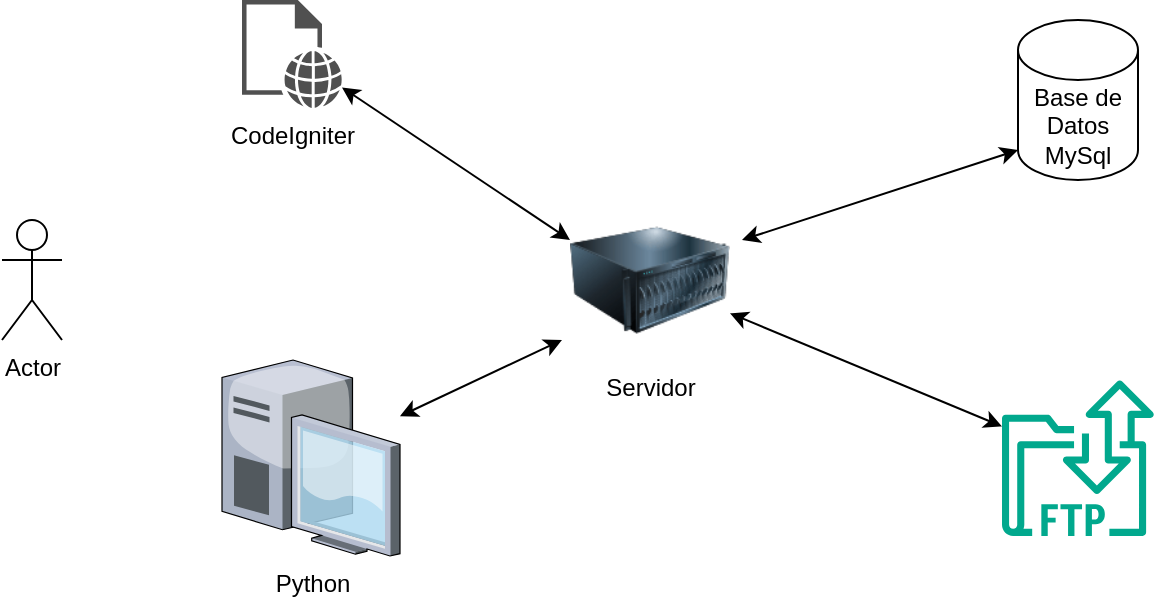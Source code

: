 <mxfile version="24.3.1" type="github">
  <diagram name="Página-1" id="TuJseqrYwOlEyPbi6d8L">
    <mxGraphModel dx="880" dy="500" grid="1" gridSize="10" guides="1" tooltips="1" connect="1" arrows="1" fold="1" page="1" pageScale="1" pageWidth="827" pageHeight="1169" math="0" shadow="0">
      <root>
        <mxCell id="0" />
        <mxCell id="1" parent="0" />
        <mxCell id="htek8pda7dbtRimHxg5w-3" value="Servidor&lt;div&gt;&lt;br&gt;&lt;/div&gt;" style="image;html=1;image=img/lib/clip_art/computers/Server_128x128.png" vertex="1" parent="1">
          <mxGeometry x="334" y="180" width="80" height="80" as="geometry" />
        </mxCell>
        <mxCell id="htek8pda7dbtRimHxg5w-4" value="Base de Datos MySql" style="shape=cylinder3;whiteSpace=wrap;html=1;boundedLbl=1;backgroundOutline=1;size=15;" vertex="1" parent="1">
          <mxGeometry x="558" y="90" width="60" height="80" as="geometry" />
        </mxCell>
        <mxCell id="htek8pda7dbtRimHxg5w-6" value="" style="sketch=0;outlineConnect=0;fontColor=#232F3E;gradientColor=none;fillColor=#01A88D;strokeColor=none;dashed=0;verticalLabelPosition=bottom;verticalAlign=top;align=center;html=1;fontSize=12;fontStyle=0;aspect=fixed;shape=mxgraph.aws4.transfer_for_ftp_resource;" vertex="1" parent="1">
          <mxGeometry x="550" y="270" width="76" height="78" as="geometry" />
        </mxCell>
        <mxCell id="htek8pda7dbtRimHxg5w-7" value="Actor" style="shape=umlActor;verticalLabelPosition=bottom;verticalAlign=top;html=1;outlineConnect=0;" vertex="1" parent="1">
          <mxGeometry x="50" y="190" width="30" height="60" as="geometry" />
        </mxCell>
        <mxCell id="htek8pda7dbtRimHxg5w-9" value="CodeIgniter" style="sketch=0;pointerEvents=1;shadow=0;dashed=0;html=1;strokeColor=none;fillColor=#505050;labelPosition=center;verticalLabelPosition=bottom;verticalAlign=top;outlineConnect=0;align=center;shape=mxgraph.office.concepts.web_page;" vertex="1" parent="1">
          <mxGeometry x="170" y="80" width="50" height="54" as="geometry" />
        </mxCell>
        <mxCell id="htek8pda7dbtRimHxg5w-12" value="Python" style="verticalLabelPosition=bottom;sketch=0;aspect=fixed;html=1;verticalAlign=top;strokeColor=none;align=center;outlineConnect=0;shape=mxgraph.citrix.desktop;" vertex="1" parent="1">
          <mxGeometry x="160" y="260" width="89" height="98" as="geometry" />
        </mxCell>
        <mxCell id="htek8pda7dbtRimHxg5w-15" value="" style="endArrow=classic;startArrow=classic;html=1;rounded=0;exitX=0;exitY=0.25;exitDx=0;exitDy=0;" edge="1" parent="1" source="htek8pda7dbtRimHxg5w-3" target="htek8pda7dbtRimHxg5w-9">
          <mxGeometry width="50" height="50" relative="1" as="geometry">
            <mxPoint x="390" y="220" as="sourcePoint" />
            <mxPoint x="340" y="160" as="targetPoint" />
          </mxGeometry>
        </mxCell>
        <mxCell id="htek8pda7dbtRimHxg5w-17" value="" style="endArrow=classic;startArrow=classic;html=1;rounded=0;entryX=0;entryY=1;entryDx=0;entryDy=-15;entryPerimeter=0;" edge="1" parent="1" target="htek8pda7dbtRimHxg5w-4">
          <mxGeometry width="50" height="50" relative="1" as="geometry">
            <mxPoint x="420" y="200" as="sourcePoint" />
            <mxPoint x="460" y="160" as="targetPoint" />
          </mxGeometry>
        </mxCell>
        <mxCell id="htek8pda7dbtRimHxg5w-18" value="" style="endArrow=classic;startArrow=classic;html=1;rounded=0;" edge="1" parent="1" source="htek8pda7dbtRimHxg5w-3" target="htek8pda7dbtRimHxg5w-6">
          <mxGeometry width="50" height="50" relative="1" as="geometry">
            <mxPoint x="430" y="340" as="sourcePoint" />
            <mxPoint x="480" y="290" as="targetPoint" />
          </mxGeometry>
        </mxCell>
        <mxCell id="htek8pda7dbtRimHxg5w-19" value="" style="endArrow=classic;startArrow=classic;html=1;rounded=0;" edge="1" parent="1" target="htek8pda7dbtRimHxg5w-12">
          <mxGeometry width="50" height="50" relative="1" as="geometry">
            <mxPoint x="330" y="250" as="sourcePoint" />
            <mxPoint x="440" y="170" as="targetPoint" />
          </mxGeometry>
        </mxCell>
      </root>
    </mxGraphModel>
  </diagram>
</mxfile>
